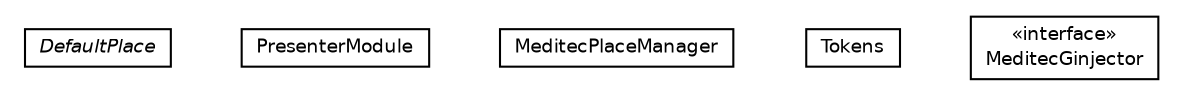#!/usr/local/bin/dot
#
# Class diagram 
# Generated by UmlGraph version 4.6 (http://www.spinellis.gr/sw/umlgraph)
#

digraph G {
	edge [fontname="Helvetica",fontsize=10,labelfontname="Helvetica",labelfontsize=10];
	node [fontname="Helvetica",fontsize=10,shape=plaintext];
	// br.net.meditec.client.inject.DefaultPlace
	c645 [label=<<table border="0" cellborder="1" cellspacing="0" cellpadding="2" port="p" href="./DefaultPlace.html">
		<tr><td><table border="0" cellspacing="0" cellpadding="1">
			<tr><td><font face="Helvetica-Oblique"> DefaultPlace </font></td></tr>
		</table></td></tr>
		</table>>, fontname="Helvetica", fontcolor="black", fontsize=9.0];
	// br.net.meditec.client.inject.PresenterModule
	c646 [label=<<table border="0" cellborder="1" cellspacing="0" cellpadding="2" port="p" href="./PresenterModule.html">
		<tr><td><table border="0" cellspacing="0" cellpadding="1">
			<tr><td> PresenterModule </td></tr>
		</table></td></tr>
		</table>>, fontname="Helvetica", fontcolor="black", fontsize=9.0];
	// br.net.meditec.client.inject.MeditecPlaceManager
	c647 [label=<<table border="0" cellborder="1" cellspacing="0" cellpadding="2" port="p" href="./MeditecPlaceManager.html">
		<tr><td><table border="0" cellspacing="0" cellpadding="1">
			<tr><td> MeditecPlaceManager </td></tr>
		</table></td></tr>
		</table>>, fontname="Helvetica", fontcolor="black", fontsize=9.0];
	// br.net.meditec.client.inject.Tokens
	c648 [label=<<table border="0" cellborder="1" cellspacing="0" cellpadding="2" port="p" href="./Tokens.html">
		<tr><td><table border="0" cellspacing="0" cellpadding="1">
			<tr><td> Tokens </td></tr>
		</table></td></tr>
		</table>>, fontname="Helvetica", fontcolor="black", fontsize=9.0];
	// br.net.meditec.client.inject.MeditecGinjector
	c649 [label=<<table border="0" cellborder="1" cellspacing="0" cellpadding="2" port="p" href="./MeditecGinjector.html">
		<tr><td><table border="0" cellspacing="0" cellpadding="1">
			<tr><td> &laquo;interface&raquo; </td></tr>
			<tr><td> MeditecGinjector </td></tr>
		</table></td></tr>
		</table>>, fontname="Helvetica", fontcolor="black", fontsize=9.0];
}

